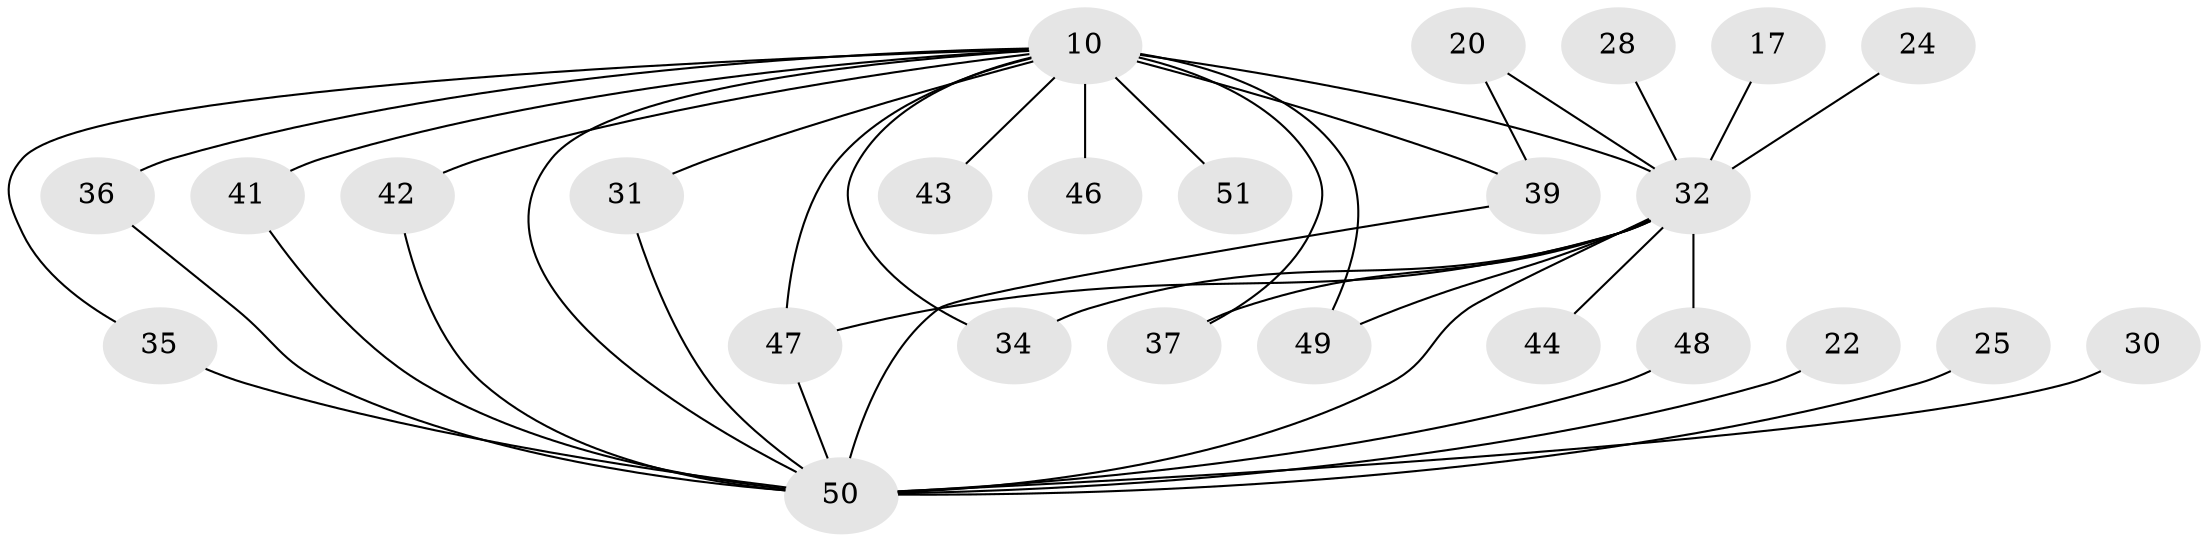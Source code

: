 // original degree distribution, {13: 0.0196078431372549, 14: 0.0392156862745098, 16: 0.058823529411764705, 10: 0.0196078431372549, 23: 0.0196078431372549, 18: 0.0196078431372549, 15: 0.0196078431372549, 4: 0.058823529411764705, 3: 0.21568627450980393, 2: 0.5294117647058824}
// Generated by graph-tools (version 1.1) at 2025/45/03/09/25 04:45:47]
// undirected, 25 vertices, 38 edges
graph export_dot {
graph [start="1"]
  node [color=gray90,style=filled];
  10 [super="+9+4"];
  17;
  20 [super="+19"];
  22 [super="+21"];
  24;
  25;
  28;
  30;
  31;
  32 [super="+7+5"];
  34;
  35 [super="+18"];
  36 [super="+14"];
  37;
  39 [super="+15"];
  41;
  42 [super="+11+40"];
  43;
  44 [super="+13"];
  46;
  47 [super="+38+12"];
  48 [super="+23+26"];
  49;
  50 [super="+33+45+8+27+29"];
  51;
  10 -- 32 [weight=17];
  10 -- 34;
  10 -- 43 [weight=2];
  10 -- 46 [weight=2];
  10 -- 39;
  10 -- 49;
  10 -- 35;
  10 -- 37;
  10 -- 41;
  10 -- 42 [weight=3];
  10 -- 51 [weight=2];
  10 -- 31;
  10 -- 50 [weight=10];
  10 -- 36 [weight=2];
  10 -- 47 [weight=2];
  17 -- 32 [weight=2];
  20 -- 32 [weight=2];
  20 -- 39;
  22 -- 50 [weight=2];
  24 -- 32 [weight=2];
  25 -- 50 [weight=2];
  28 -- 32;
  30 -- 50 [weight=2];
  31 -- 50;
  32 -- 44 [weight=3];
  32 -- 49;
  32 -- 48 [weight=2];
  32 -- 50 [weight=10];
  32 -- 34;
  32 -- 37;
  32 -- 47;
  35 -- 50 [weight=2];
  36 -- 50;
  39 -- 50 [weight=2];
  41 -- 50;
  42 -- 50 [weight=2];
  47 -- 50 [weight=2];
  48 -- 50;
}
